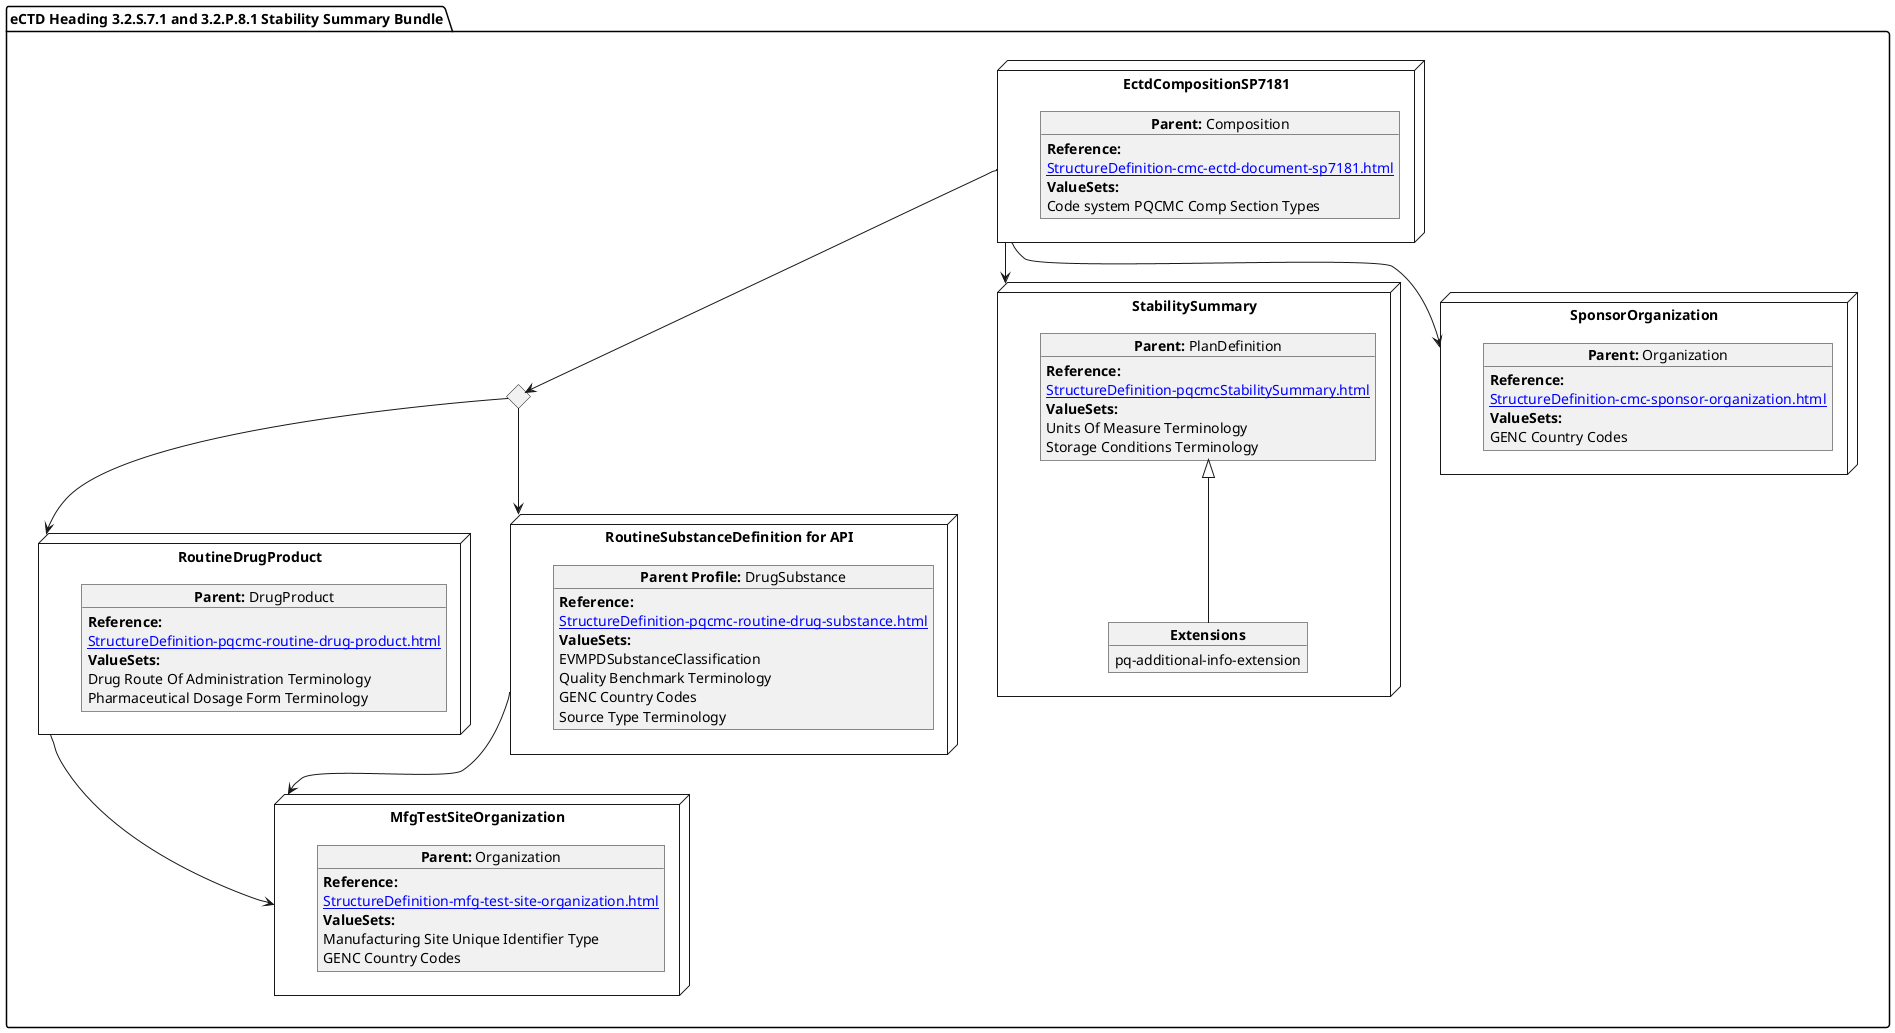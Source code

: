 @startuml
allowmixing
'Mixed model of use case and object
package "eCTD Heading 3.2.S.7.1 and 3.2.P.8.1 Stability Summary Bundle" as NODES {

  node "RoutineDrugProduct" as NN { 
      object "**Parent:** DrugProduct" as obj3 {
             **Reference:**
      [[StructureDefinition-pqcmc-routine-drug-product.html]]
        **ValueSets:**
        Drug Route Of Administration Terminology
        Pharmaceutical Dosage Form Terminology
          
      }
}
diamond CH

node "RoutineSubstanceDefinition for API" as NNS { 
      object "**Parent Profile:** DrugSubstance" as obj4 {
             **Reference:**
      [[StructureDefinition-pqcmc-routine-drug-substance.html]]
                **ValueSets:**
                EVMPDSubstanceClassification
                Quality Benchmark Terminology
                GENC Country Codes
                Source Type Terminology
      }
}

node "MfgTestSiteOrganization" as NMFG { 
      object "**Parent:** Organization" as objDP {
             **Reference:**
      [[StructureDefinition-mfg-test-site-organization.html]]
         **ValueSets:**
        Manufacturing Site Unique Identifier Type
	    GENC Country Codes
    }
}

node "StabilitySummary" as NMain { 
      object "**Parent:** PlanDefinition" as objMain {
             **Reference:**
      [[StructureDefinition-pqcmcStabilitySummary.html]]
        **ValueSets:**
	Units Of Measure Terminology
      Storage Conditions Terminology
      }  
      object "**Extensions**" as objExs2 {
        pq-additional-info-extension
}

objMain <|-- objExs2  
}

node "EctdCompositionSP7181" as N1 { 
      object "**Parent:** Composition" as obj1 {
     **Reference:**
      [[StructureDefinition-cmc-ectd-document-sp7181.html]]
      **ValueSets:**
  Code system PQCMC Comp Section Types
    }
}
node "SponsorOrganization" as NSO { 
      object "**Parent:** Organization" as objAu {
     **Reference:**
      [[StructureDefinition-cmc-sponsor-organization.html]]
        **ValueSets:**
        GENC Country Codes
    }
}

CH --> NN
CH --> NNS
N1 --> CH
N1 --> NSO
NN --> NMFG
NNS --> NMFG
N1 --> NMain


}
@enduml